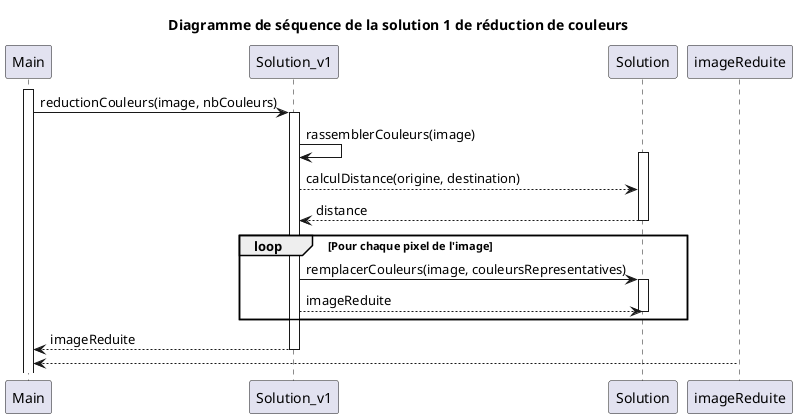 @startuml

title Diagramme de séquence de la solution 1 de réduction de couleurs

activate Main

Main -> Solution_v1: reductionCouleurs(image, nbCouleurs)
activate Solution_v1

Solution_v1 -> Solution_v1: rassemblerCouleurs(image)
activate Solution
Solution <-- Solution_v1: calculDistance(origine, destination)
Solution --> Solution_v1: distance
deactivate Solution

loop Pour chaque pixel de l'image
    Solution_v1 -> Solution: remplacerCouleurs(image, couleursRepresentatives)
    activate Solution
    Solution <-- Solution_v1: imageReduite
    deactivate Solution
end

Solution_v1 --> Main: imageReduite
deactivate Solution_v1
Main <-- imageReduite

@enduml
